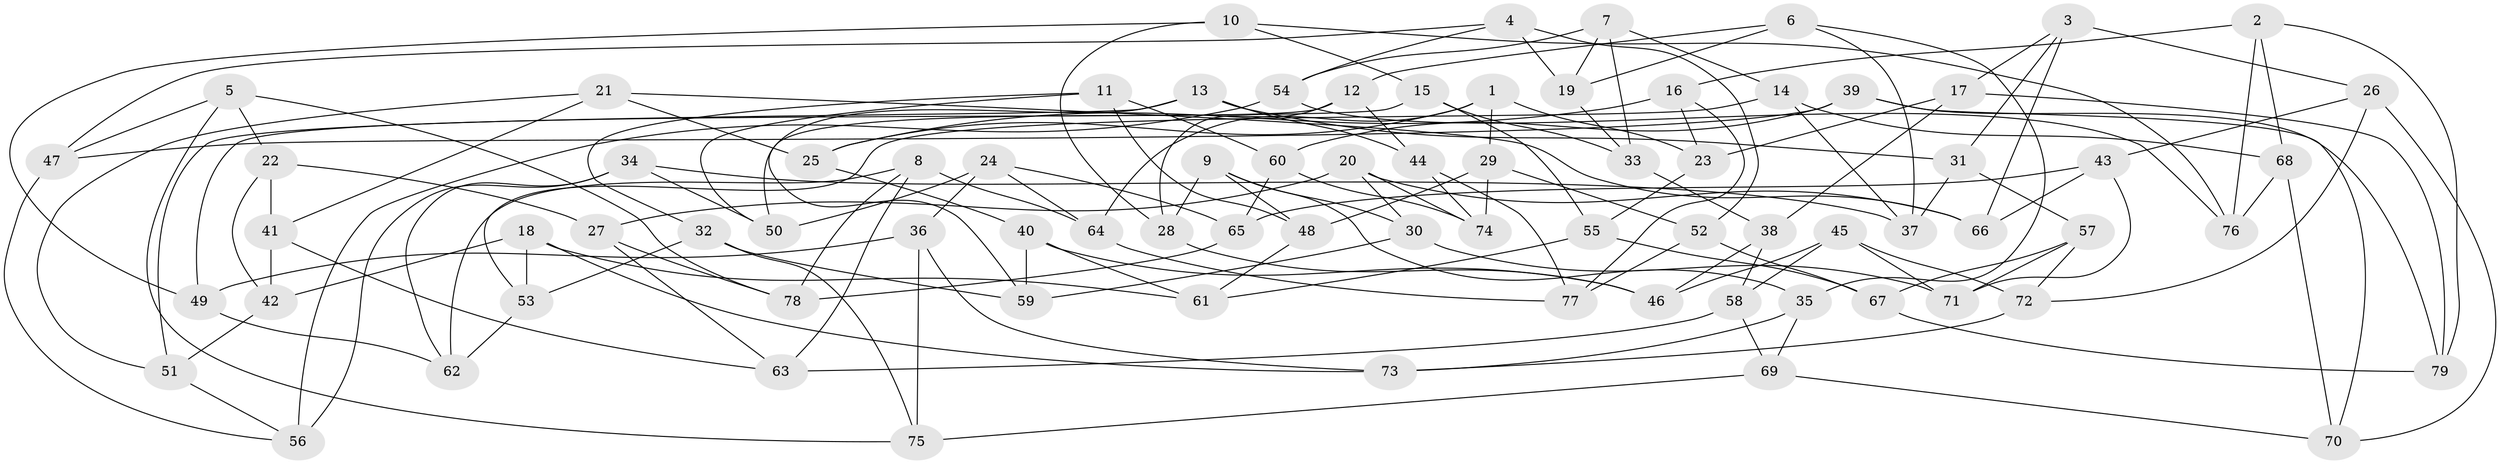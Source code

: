 // Generated by graph-tools (version 1.1) at 2025/27/03/09/25 03:27:00]
// undirected, 79 vertices, 158 edges
graph export_dot {
graph [start="1"]
  node [color=gray90,style=filled];
  1;
  2;
  3;
  4;
  5;
  6;
  7;
  8;
  9;
  10;
  11;
  12;
  13;
  14;
  15;
  16;
  17;
  18;
  19;
  20;
  21;
  22;
  23;
  24;
  25;
  26;
  27;
  28;
  29;
  30;
  31;
  32;
  33;
  34;
  35;
  36;
  37;
  38;
  39;
  40;
  41;
  42;
  43;
  44;
  45;
  46;
  47;
  48;
  49;
  50;
  51;
  52;
  53;
  54;
  55;
  56;
  57;
  58;
  59;
  60;
  61;
  62;
  63;
  64;
  65;
  66;
  67;
  68;
  69;
  70;
  71;
  72;
  73;
  74;
  75;
  76;
  77;
  78;
  79;
  1 -- 23;
  1 -- 29;
  1 -- 64;
  1 -- 25;
  2 -- 16;
  2 -- 68;
  2 -- 79;
  2 -- 76;
  3 -- 17;
  3 -- 66;
  3 -- 26;
  3 -- 31;
  4 -- 47;
  4 -- 54;
  4 -- 19;
  4 -- 52;
  5 -- 47;
  5 -- 78;
  5 -- 22;
  5 -- 75;
  6 -- 12;
  6 -- 19;
  6 -- 35;
  6 -- 37;
  7 -- 14;
  7 -- 19;
  7 -- 33;
  7 -- 54;
  8 -- 63;
  8 -- 78;
  8 -- 62;
  8 -- 64;
  9 -- 28;
  9 -- 30;
  9 -- 48;
  9 -- 35;
  10 -- 49;
  10 -- 15;
  10 -- 76;
  10 -- 28;
  11 -- 32;
  11 -- 60;
  11 -- 50;
  11 -- 48;
  12 -- 50;
  12 -- 28;
  12 -- 44;
  13 -- 44;
  13 -- 59;
  13 -- 31;
  13 -- 51;
  14 -- 53;
  14 -- 37;
  14 -- 68;
  15 -- 55;
  15 -- 49;
  15 -- 33;
  16 -- 25;
  16 -- 77;
  16 -- 23;
  17 -- 23;
  17 -- 38;
  17 -- 79;
  18 -- 42;
  18 -- 61;
  18 -- 53;
  18 -- 73;
  19 -- 33;
  20 -- 66;
  20 -- 30;
  20 -- 27;
  20 -- 74;
  21 -- 51;
  21 -- 66;
  21 -- 41;
  21 -- 25;
  22 -- 41;
  22 -- 42;
  22 -- 27;
  23 -- 55;
  24 -- 50;
  24 -- 64;
  24 -- 36;
  24 -- 65;
  25 -- 40;
  26 -- 43;
  26 -- 70;
  26 -- 72;
  27 -- 63;
  27 -- 78;
  28 -- 46;
  29 -- 48;
  29 -- 74;
  29 -- 52;
  30 -- 71;
  30 -- 59;
  31 -- 37;
  31 -- 57;
  32 -- 53;
  32 -- 75;
  32 -- 59;
  33 -- 38;
  34 -- 37;
  34 -- 62;
  34 -- 56;
  34 -- 50;
  35 -- 69;
  35 -- 73;
  36 -- 73;
  36 -- 75;
  36 -- 49;
  38 -- 58;
  38 -- 46;
  39 -- 79;
  39 -- 70;
  39 -- 60;
  39 -- 47;
  40 -- 59;
  40 -- 61;
  40 -- 46;
  41 -- 42;
  41 -- 63;
  42 -- 51;
  43 -- 65;
  43 -- 71;
  43 -- 66;
  44 -- 77;
  44 -- 74;
  45 -- 72;
  45 -- 46;
  45 -- 71;
  45 -- 58;
  47 -- 56;
  48 -- 61;
  49 -- 62;
  51 -- 56;
  52 -- 67;
  52 -- 77;
  53 -- 62;
  54 -- 76;
  54 -- 56;
  55 -- 61;
  55 -- 67;
  57 -- 72;
  57 -- 71;
  57 -- 67;
  58 -- 63;
  58 -- 69;
  60 -- 65;
  60 -- 74;
  64 -- 77;
  65 -- 78;
  67 -- 79;
  68 -- 70;
  68 -- 76;
  69 -- 75;
  69 -- 70;
  72 -- 73;
}
